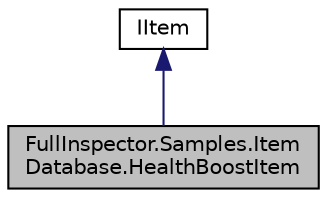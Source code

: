 digraph "FullInspector.Samples.ItemDatabase.HealthBoostItem"
{
  edge [fontname="Helvetica",fontsize="10",labelfontname="Helvetica",labelfontsize="10"];
  node [fontname="Helvetica",fontsize="10",shape=record];
  Node1 [label="FullInspector.Samples.Item\lDatabase.HealthBoostItem",height=0.2,width=0.4,color="black", fillcolor="grey75", style="filled" fontcolor="black"];
  Node2 -> Node1 [dir="back",color="midnightblue",fontsize="10",style="solid",fontname="Helvetica"];
  Node2 [label="IItem",height=0.2,width=0.4,color="black", fillcolor="white", style="filled",URL="$interface_full_inspector_1_1_samples_1_1_item_database_1_1_i_item.html"];
}
